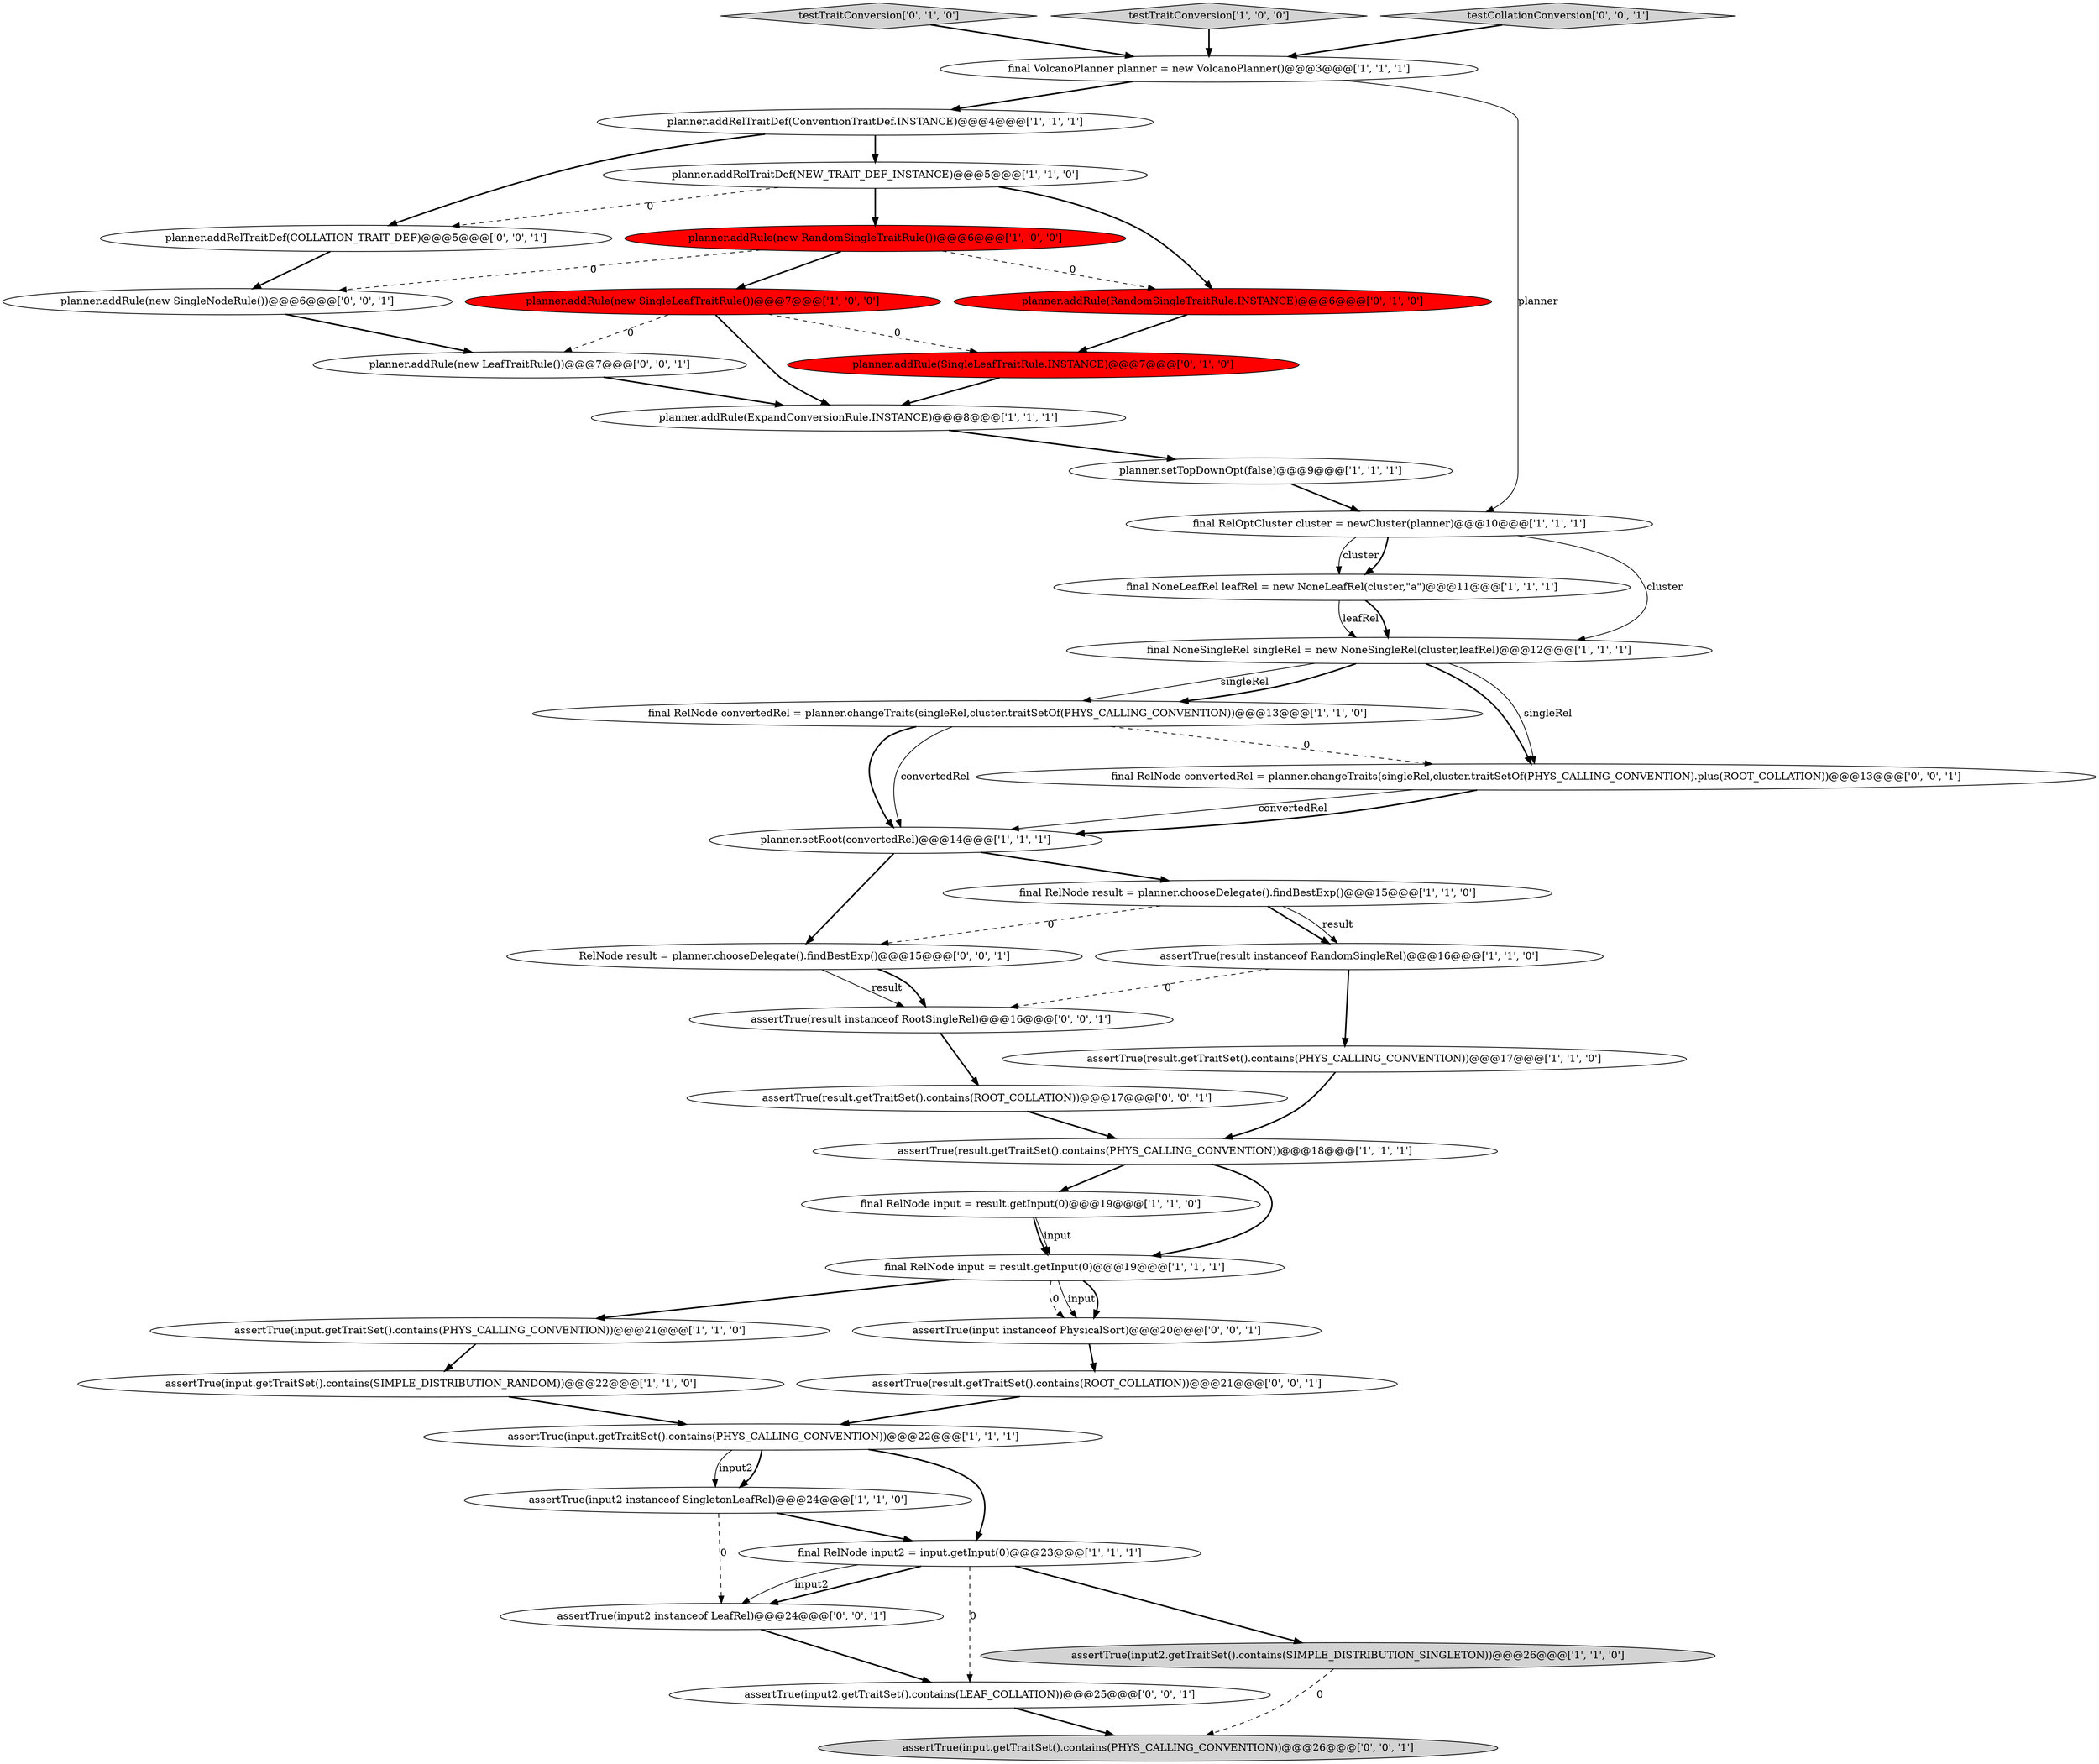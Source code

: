 digraph {
35 [style = filled, label = "assertTrue(input2 instanceof LeafRel)@@@24@@@['0', '0', '1']", fillcolor = white, shape = ellipse image = "AAA0AAABBB3BBB"];
20 [style = filled, label = "final RelNode input = result.getInput(0)@@@19@@@['1', '1', '1']", fillcolor = white, shape = ellipse image = "AAA0AAABBB1BBB"];
34 [style = filled, label = "assertTrue(input.getTraitSet().contains(PHYS_CALLING_CONVENTION))@@@26@@@['0', '0', '1']", fillcolor = lightgray, shape = ellipse image = "AAA0AAABBB3BBB"];
3 [style = filled, label = "final NoneSingleRel singleRel = new NoneSingleRel(cluster,leafRel)@@@12@@@['1', '1', '1']", fillcolor = white, shape = ellipse image = "AAA0AAABBB1BBB"];
38 [style = filled, label = "assertTrue(input instanceof PhysicalSort)@@@20@@@['0', '0', '1']", fillcolor = white, shape = ellipse image = "AAA0AAABBB3BBB"];
27 [style = filled, label = "testTraitConversion['0', '1', '0']", fillcolor = lightgray, shape = diamond image = "AAA0AAABBB2BBB"];
39 [style = filled, label = "assertTrue(result.getTraitSet().contains(ROOT_COLLATION))@@@17@@@['0', '0', '1']", fillcolor = white, shape = ellipse image = "AAA0AAABBB3BBB"];
17 [style = filled, label = "final RelNode convertedRel = planner.changeTraits(singleRel,cluster.traitSetOf(PHYS_CALLING_CONVENTION))@@@13@@@['1', '1', '0']", fillcolor = white, shape = ellipse image = "AAA0AAABBB1BBB"];
25 [style = filled, label = "planner.addRule(RandomSingleTraitRule.INSTANCE)@@@6@@@['0', '1', '0']", fillcolor = red, shape = ellipse image = "AAA1AAABBB2BBB"];
19 [style = filled, label = "planner.setTopDownOpt(false)@@@9@@@['1', '1', '1']", fillcolor = white, shape = ellipse image = "AAA0AAABBB1BBB"];
21 [style = filled, label = "testTraitConversion['1', '0', '0']", fillcolor = lightgray, shape = diamond image = "AAA0AAABBB1BBB"];
26 [style = filled, label = "planner.addRule(SingleLeafTraitRule.INSTANCE)@@@7@@@['0', '1', '0']", fillcolor = red, shape = ellipse image = "AAA1AAABBB2BBB"];
33 [style = filled, label = "planner.addRule(new SingleNodeRule())@@@6@@@['0', '0', '1']", fillcolor = white, shape = ellipse image = "AAA0AAABBB3BBB"];
37 [style = filled, label = "planner.addRelTraitDef(COLLATION_TRAIT_DEF)@@@5@@@['0', '0', '1']", fillcolor = white, shape = ellipse image = "AAA0AAABBB3BBB"];
16 [style = filled, label = "assertTrue(input.getTraitSet().contains(PHYS_CALLING_CONVENTION))@@@21@@@['1', '1', '0']", fillcolor = white, shape = ellipse image = "AAA0AAABBB1BBB"];
0 [style = filled, label = "assertTrue(input.getTraitSet().contains(SIMPLE_DISTRIBUTION_RANDOM))@@@22@@@['1', '1', '0']", fillcolor = white, shape = ellipse image = "AAA0AAABBB1BBB"];
9 [style = filled, label = "final RelNode input = result.getInput(0)@@@19@@@['1', '1', '0']", fillcolor = white, shape = ellipse image = "AAA0AAABBB1BBB"];
29 [style = filled, label = "assertTrue(result.getTraitSet().contains(ROOT_COLLATION))@@@21@@@['0', '0', '1']", fillcolor = white, shape = ellipse image = "AAA0AAABBB3BBB"];
15 [style = filled, label = "planner.addRule(new SingleLeafTraitRule())@@@7@@@['1', '0', '0']", fillcolor = red, shape = ellipse image = "AAA1AAABBB1BBB"];
31 [style = filled, label = "testCollationConversion['0', '0', '1']", fillcolor = lightgray, shape = diamond image = "AAA0AAABBB3BBB"];
2 [style = filled, label = "final NoneLeafRel leafRel = new NoneLeafRel(cluster,\"a\")@@@11@@@['1', '1', '1']", fillcolor = white, shape = ellipse image = "AAA0AAABBB1BBB"];
40 [style = filled, label = "RelNode result = planner.chooseDelegate().findBestExp()@@@15@@@['0', '0', '1']", fillcolor = white, shape = ellipse image = "AAA0AAABBB3BBB"];
4 [style = filled, label = "final VolcanoPlanner planner = new VolcanoPlanner()@@@3@@@['1', '1', '1']", fillcolor = white, shape = ellipse image = "AAA0AAABBB1BBB"];
32 [style = filled, label = "assertTrue(result instanceof RootSingleRel)@@@16@@@['0', '0', '1']", fillcolor = white, shape = ellipse image = "AAA0AAABBB3BBB"];
14 [style = filled, label = "planner.addRule(new RandomSingleTraitRule())@@@6@@@['1', '0', '0']", fillcolor = red, shape = ellipse image = "AAA1AAABBB1BBB"];
13 [style = filled, label = "assertTrue(input.getTraitSet().contains(PHYS_CALLING_CONVENTION))@@@22@@@['1', '1', '1']", fillcolor = white, shape = ellipse image = "AAA0AAABBB1BBB"];
1 [style = filled, label = "assertTrue(result instanceof RandomSingleRel)@@@16@@@['1', '1', '0']", fillcolor = white, shape = ellipse image = "AAA0AAABBB1BBB"];
24 [style = filled, label = "assertTrue(result.getTraitSet().contains(PHYS_CALLING_CONVENTION))@@@17@@@['1', '1', '0']", fillcolor = white, shape = ellipse image = "AAA0AAABBB1BBB"];
18 [style = filled, label = "planner.addRelTraitDef(NEW_TRAIT_DEF_INSTANCE)@@@5@@@['1', '1', '0']", fillcolor = white, shape = ellipse image = "AAA0AAABBB1BBB"];
6 [style = filled, label = "assertTrue(input2 instanceof SingletonLeafRel)@@@24@@@['1', '1', '0']", fillcolor = white, shape = ellipse image = "AAA0AAABBB1BBB"];
30 [style = filled, label = "final RelNode convertedRel = planner.changeTraits(singleRel,cluster.traitSetOf(PHYS_CALLING_CONVENTION).plus(ROOT_COLLATION))@@@13@@@['0', '0', '1']", fillcolor = white, shape = ellipse image = "AAA0AAABBB3BBB"];
28 [style = filled, label = "assertTrue(input2.getTraitSet().contains(LEAF_COLLATION))@@@25@@@['0', '0', '1']", fillcolor = white, shape = ellipse image = "AAA0AAABBB3BBB"];
10 [style = filled, label = "final RelOptCluster cluster = newCluster(planner)@@@10@@@['1', '1', '1']", fillcolor = white, shape = ellipse image = "AAA0AAABBB1BBB"];
5 [style = filled, label = "final RelNode result = planner.chooseDelegate().findBestExp()@@@15@@@['1', '1', '0']", fillcolor = white, shape = ellipse image = "AAA0AAABBB1BBB"];
11 [style = filled, label = "planner.addRelTraitDef(ConventionTraitDef.INSTANCE)@@@4@@@['1', '1', '1']", fillcolor = white, shape = ellipse image = "AAA0AAABBB1BBB"];
12 [style = filled, label = "planner.setRoot(convertedRel)@@@14@@@['1', '1', '1']", fillcolor = white, shape = ellipse image = "AAA0AAABBB1BBB"];
22 [style = filled, label = "assertTrue(result.getTraitSet().contains(PHYS_CALLING_CONVENTION))@@@18@@@['1', '1', '1']", fillcolor = white, shape = ellipse image = "AAA0AAABBB1BBB"];
36 [style = filled, label = "planner.addRule(new LeafTraitRule())@@@7@@@['0', '0', '1']", fillcolor = white, shape = ellipse image = "AAA0AAABBB3BBB"];
8 [style = filled, label = "planner.addRule(ExpandConversionRule.INSTANCE)@@@8@@@['1', '1', '1']", fillcolor = white, shape = ellipse image = "AAA0AAABBB1BBB"];
23 [style = filled, label = "assertTrue(input2.getTraitSet().contains(SIMPLE_DISTRIBUTION_SINGLETON))@@@26@@@['1', '1', '0']", fillcolor = lightgray, shape = ellipse image = "AAA0AAABBB1BBB"];
7 [style = filled, label = "final RelNode input2 = input.getInput(0)@@@23@@@['1', '1', '1']", fillcolor = white, shape = ellipse image = "AAA0AAABBB1BBB"];
2->3 [style = solid, label="leafRel"];
16->0 [style = bold, label=""];
12->5 [style = bold, label=""];
0->13 [style = bold, label=""];
23->34 [style = dashed, label="0"];
28->34 [style = bold, label=""];
14->25 [style = dashed, label="0"];
8->19 [style = bold, label=""];
2->3 [style = bold, label=""];
38->29 [style = bold, label=""];
22->9 [style = bold, label=""];
13->6 [style = solid, label="input2"];
10->2 [style = solid, label="cluster"];
7->35 [style = bold, label=""];
11->37 [style = bold, label=""];
31->4 [style = bold, label=""];
19->10 [style = bold, label=""];
9->20 [style = bold, label=""];
26->8 [style = bold, label=""];
20->38 [style = solid, label="input"];
5->40 [style = dashed, label="0"];
20->38 [style = bold, label=""];
1->32 [style = dashed, label="0"];
3->17 [style = solid, label="singleRel"];
24->22 [style = bold, label=""];
14->33 [style = dashed, label="0"];
15->36 [style = dashed, label="0"];
4->10 [style = solid, label="planner"];
11->18 [style = bold, label=""];
9->20 [style = solid, label="input"];
6->35 [style = dashed, label="0"];
39->22 [style = bold, label=""];
30->12 [style = solid, label="convertedRel"];
35->28 [style = bold, label=""];
5->1 [style = bold, label=""];
27->4 [style = bold, label=""];
12->40 [style = bold, label=""];
17->12 [style = bold, label=""];
30->12 [style = bold, label=""];
17->12 [style = solid, label="convertedRel"];
20->16 [style = bold, label=""];
20->38 [style = dashed, label="0"];
22->20 [style = bold, label=""];
7->28 [style = dashed, label="0"];
1->24 [style = bold, label=""];
13->7 [style = bold, label=""];
7->23 [style = bold, label=""];
33->36 [style = bold, label=""];
25->26 [style = bold, label=""];
40->32 [style = solid, label="result"];
18->37 [style = dashed, label="0"];
18->25 [style = bold, label=""];
40->32 [style = bold, label=""];
36->8 [style = bold, label=""];
5->1 [style = solid, label="result"];
15->26 [style = dashed, label="0"];
3->17 [style = bold, label=""];
10->3 [style = solid, label="cluster"];
14->15 [style = bold, label=""];
10->2 [style = bold, label=""];
32->39 [style = bold, label=""];
13->6 [style = bold, label=""];
6->7 [style = bold, label=""];
4->11 [style = bold, label=""];
37->33 [style = bold, label=""];
3->30 [style = bold, label=""];
3->30 [style = solid, label="singleRel"];
17->30 [style = dashed, label="0"];
18->14 [style = bold, label=""];
15->8 [style = bold, label=""];
7->35 [style = solid, label="input2"];
21->4 [style = bold, label=""];
29->13 [style = bold, label=""];
}
